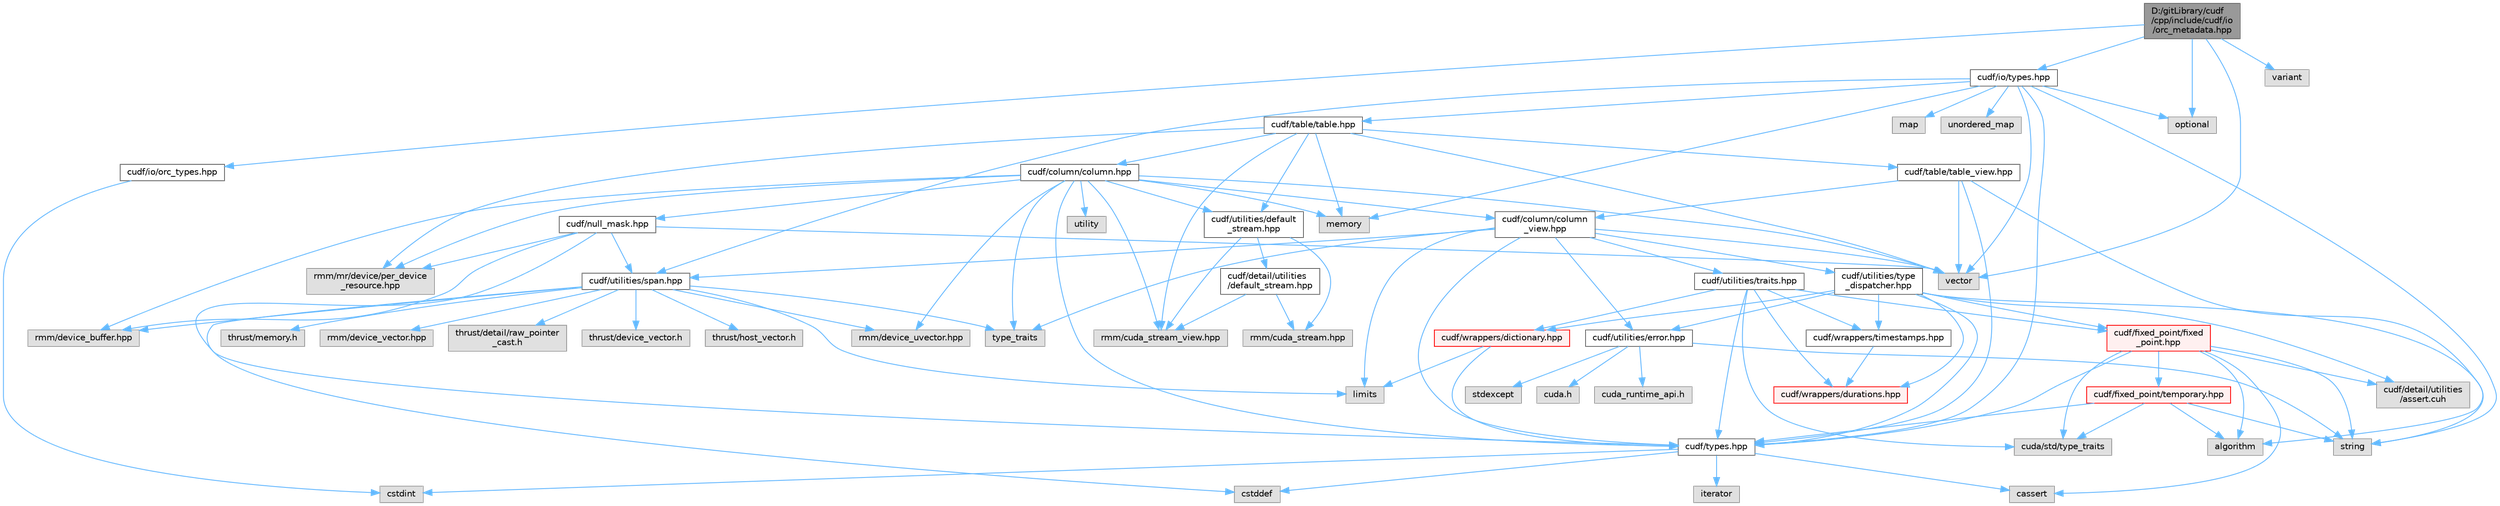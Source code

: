 digraph "D:/gitLibrary/cudf/cpp/include/cudf/io/orc_metadata.hpp"
{
 // LATEX_PDF_SIZE
  bgcolor="transparent";
  edge [fontname=Helvetica,fontsize=10,labelfontname=Helvetica,labelfontsize=10];
  node [fontname=Helvetica,fontsize=10,shape=box,height=0.2,width=0.4];
  Node1 [id="Node000001",label="D:/gitLibrary/cudf\l/cpp/include/cudf/io\l/orc_metadata.hpp",height=0.2,width=0.4,color="gray40", fillcolor="grey60", style="filled", fontcolor="black",tooltip="cuDF-IO freeform API"];
  Node1 -> Node2 [id="edge103_Node000001_Node000002",color="steelblue1",style="solid",tooltip=" "];
  Node2 [id="Node000002",label="cudf/io/orc_types.hpp",height=0.2,width=0.4,color="grey40", fillcolor="white", style="filled",URL="$orc__types_8hpp.html",tooltip=" "];
  Node2 -> Node3 [id="edge104_Node000002_Node000003",color="steelblue1",style="solid",tooltip=" "];
  Node3 [id="Node000003",label="cstdint",height=0.2,width=0.4,color="grey60", fillcolor="#E0E0E0", style="filled",tooltip=" "];
  Node1 -> Node4 [id="edge105_Node000001_Node000004",color="steelblue1",style="solid",tooltip=" "];
  Node4 [id="Node000004",label="cudf/io/types.hpp",height=0.2,width=0.4,color="grey40", fillcolor="white", style="filled",URL="$io_2types_8hpp.html",tooltip="cuDF-IO API type definitions"];
  Node4 -> Node5 [id="edge106_Node000004_Node000005",color="steelblue1",style="solid",tooltip=" "];
  Node5 [id="Node000005",label="cudf/table/table.hpp",height=0.2,width=0.4,color="grey40", fillcolor="white", style="filled",URL="$table_8hpp.html",tooltip="Class definition for cudf::table"];
  Node5 -> Node6 [id="edge107_Node000005_Node000006",color="steelblue1",style="solid",tooltip=" "];
  Node6 [id="Node000006",label="cudf/column/column.hpp",height=0.2,width=0.4,color="grey40", fillcolor="white", style="filled",URL="$column_8hpp.html",tooltip="Class definition for cudf::column"];
  Node6 -> Node7 [id="edge108_Node000006_Node000007",color="steelblue1",style="solid",tooltip=" "];
  Node7 [id="Node000007",label="cudf/column/column\l_view.hpp",height=0.2,width=0.4,color="grey40", fillcolor="white", style="filled",URL="$column__view_8hpp.html",tooltip="column view class definitions"];
  Node7 -> Node8 [id="edge109_Node000007_Node000008",color="steelblue1",style="solid",tooltip=" "];
  Node8 [id="Node000008",label="cudf/types.hpp",height=0.2,width=0.4,color="grey40", fillcolor="white", style="filled",URL="$types_8hpp.html",tooltip="Type declarations for libcudf."];
  Node8 -> Node9 [id="edge110_Node000008_Node000009",color="steelblue1",style="solid",tooltip=" "];
  Node9 [id="Node000009",label="cassert",height=0.2,width=0.4,color="grey60", fillcolor="#E0E0E0", style="filled",tooltip=" "];
  Node8 -> Node10 [id="edge111_Node000008_Node000010",color="steelblue1",style="solid",tooltip=" "];
  Node10 [id="Node000010",label="cstddef",height=0.2,width=0.4,color="grey60", fillcolor="#E0E0E0", style="filled",tooltip=" "];
  Node8 -> Node3 [id="edge112_Node000008_Node000003",color="steelblue1",style="solid",tooltip=" "];
  Node8 -> Node11 [id="edge113_Node000008_Node000011",color="steelblue1",style="solid",tooltip=" "];
  Node11 [id="Node000011",label="iterator",height=0.2,width=0.4,color="grey60", fillcolor="#E0E0E0", style="filled",tooltip=" "];
  Node7 -> Node12 [id="edge114_Node000007_Node000012",color="steelblue1",style="solid",tooltip=" "];
  Node12 [id="Node000012",label="cudf/utilities/error.hpp",height=0.2,width=0.4,color="grey40", fillcolor="white", style="filled",URL="$error_8hpp.html",tooltip=" "];
  Node12 -> Node13 [id="edge115_Node000012_Node000013",color="steelblue1",style="solid",tooltip=" "];
  Node13 [id="Node000013",label="cuda.h",height=0.2,width=0.4,color="grey60", fillcolor="#E0E0E0", style="filled",tooltip=" "];
  Node12 -> Node14 [id="edge116_Node000012_Node000014",color="steelblue1",style="solid",tooltip=" "];
  Node14 [id="Node000014",label="cuda_runtime_api.h",height=0.2,width=0.4,color="grey60", fillcolor="#E0E0E0", style="filled",tooltip=" "];
  Node12 -> Node15 [id="edge117_Node000012_Node000015",color="steelblue1",style="solid",tooltip=" "];
  Node15 [id="Node000015",label="stdexcept",height=0.2,width=0.4,color="grey60", fillcolor="#E0E0E0", style="filled",tooltip=" "];
  Node12 -> Node16 [id="edge118_Node000012_Node000016",color="steelblue1",style="solid",tooltip=" "];
  Node16 [id="Node000016",label="string",height=0.2,width=0.4,color="grey60", fillcolor="#E0E0E0", style="filled",tooltip=" "];
  Node7 -> Node17 [id="edge119_Node000007_Node000017",color="steelblue1",style="solid",tooltip=" "];
  Node17 [id="Node000017",label="cudf/utilities/span.hpp",height=0.2,width=0.4,color="grey40", fillcolor="white", style="filled",URL="$span_8hpp.html",tooltip=" "];
  Node17 -> Node18 [id="edge120_Node000017_Node000018",color="steelblue1",style="solid",tooltip=" "];
  Node18 [id="Node000018",label="rmm/device_buffer.hpp",height=0.2,width=0.4,color="grey60", fillcolor="#E0E0E0", style="filled",tooltip=" "];
  Node17 -> Node19 [id="edge121_Node000017_Node000019",color="steelblue1",style="solid",tooltip=" "];
  Node19 [id="Node000019",label="rmm/device_uvector.hpp",height=0.2,width=0.4,color="grey60", fillcolor="#E0E0E0", style="filled",tooltip=" "];
  Node17 -> Node20 [id="edge122_Node000017_Node000020",color="steelblue1",style="solid",tooltip=" "];
  Node20 [id="Node000020",label="rmm/device_vector.hpp",height=0.2,width=0.4,color="grey60", fillcolor="#E0E0E0", style="filled",tooltip=" "];
  Node17 -> Node21 [id="edge123_Node000017_Node000021",color="steelblue1",style="solid",tooltip=" "];
  Node21 [id="Node000021",label="thrust/detail/raw_pointer\l_cast.h",height=0.2,width=0.4,color="grey60", fillcolor="#E0E0E0", style="filled",tooltip=" "];
  Node17 -> Node22 [id="edge124_Node000017_Node000022",color="steelblue1",style="solid",tooltip=" "];
  Node22 [id="Node000022",label="thrust/device_vector.h",height=0.2,width=0.4,color="grey60", fillcolor="#E0E0E0", style="filled",tooltip=" "];
  Node17 -> Node23 [id="edge125_Node000017_Node000023",color="steelblue1",style="solid",tooltip=" "];
  Node23 [id="Node000023",label="thrust/host_vector.h",height=0.2,width=0.4,color="grey60", fillcolor="#E0E0E0", style="filled",tooltip=" "];
  Node17 -> Node24 [id="edge126_Node000017_Node000024",color="steelblue1",style="solid",tooltip=" "];
  Node24 [id="Node000024",label="thrust/memory.h",height=0.2,width=0.4,color="grey60", fillcolor="#E0E0E0", style="filled",tooltip=" "];
  Node17 -> Node10 [id="edge127_Node000017_Node000010",color="steelblue1",style="solid",tooltip=" "];
  Node17 -> Node25 [id="edge128_Node000017_Node000025",color="steelblue1",style="solid",tooltip=" "];
  Node25 [id="Node000025",label="limits",height=0.2,width=0.4,color="grey60", fillcolor="#E0E0E0", style="filled",tooltip=" "];
  Node17 -> Node26 [id="edge129_Node000017_Node000026",color="steelblue1",style="solid",tooltip=" "];
  Node26 [id="Node000026",label="type_traits",height=0.2,width=0.4,color="grey60", fillcolor="#E0E0E0", style="filled",tooltip=" "];
  Node7 -> Node27 [id="edge130_Node000007_Node000027",color="steelblue1",style="solid",tooltip=" "];
  Node27 [id="Node000027",label="cudf/utilities/traits.hpp",height=0.2,width=0.4,color="grey40", fillcolor="white", style="filled",URL="$traits_8hpp.html",tooltip=" "];
  Node27 -> Node28 [id="edge131_Node000027_Node000028",color="steelblue1",style="solid",tooltip=" "];
  Node28 [id="Node000028",label="cudf/fixed_point/fixed\l_point.hpp",height=0.2,width=0.4,color="red", fillcolor="#FFF0F0", style="filled",URL="$fixed__point_8hpp.html",tooltip="Class definition for fixed point data type"];
  Node28 -> Node29 [id="edge132_Node000028_Node000029",color="steelblue1",style="solid",tooltip=" "];
  Node29 [id="Node000029",label="cudf/detail/utilities\l/assert.cuh",height=0.2,width=0.4,color="grey60", fillcolor="#E0E0E0", style="filled",tooltip=" "];
  Node28 -> Node30 [id="edge133_Node000028_Node000030",color="steelblue1",style="solid",tooltip=" "];
  Node30 [id="Node000030",label="cudf/fixed_point/temporary.hpp",height=0.2,width=0.4,color="red", fillcolor="#FFF0F0", style="filled",URL="$temporary_8hpp.html",tooltip=" "];
  Node30 -> Node8 [id="edge134_Node000030_Node000008",color="steelblue1",style="solid",tooltip=" "];
  Node30 -> Node33 [id="edge135_Node000030_Node000033",color="steelblue1",style="solid",tooltip=" "];
  Node33 [id="Node000033",label="cuda/std/type_traits",height=0.2,width=0.4,color="grey60", fillcolor="#E0E0E0", style="filled",tooltip=" "];
  Node30 -> Node34 [id="edge136_Node000030_Node000034",color="steelblue1",style="solid",tooltip=" "];
  Node34 [id="Node000034",label="algorithm",height=0.2,width=0.4,color="grey60", fillcolor="#E0E0E0", style="filled",tooltip=" "];
  Node30 -> Node16 [id="edge137_Node000030_Node000016",color="steelblue1",style="solid",tooltip=" "];
  Node28 -> Node8 [id="edge138_Node000028_Node000008",color="steelblue1",style="solid",tooltip=" "];
  Node28 -> Node33 [id="edge139_Node000028_Node000033",color="steelblue1",style="solid",tooltip=" "];
  Node28 -> Node34 [id="edge140_Node000028_Node000034",color="steelblue1",style="solid",tooltip=" "];
  Node28 -> Node9 [id="edge141_Node000028_Node000009",color="steelblue1",style="solid",tooltip=" "];
  Node28 -> Node16 [id="edge142_Node000028_Node000016",color="steelblue1",style="solid",tooltip=" "];
  Node27 -> Node8 [id="edge143_Node000027_Node000008",color="steelblue1",style="solid",tooltip=" "];
  Node27 -> Node36 [id="edge144_Node000027_Node000036",color="steelblue1",style="solid",tooltip=" "];
  Node36 [id="Node000036",label="cudf/wrappers/dictionary.hpp",height=0.2,width=0.4,color="red", fillcolor="#FFF0F0", style="filled",URL="$dictionary_8hpp.html",tooltip="Concrete type definition for dictionary columns."];
  Node36 -> Node8 [id="edge145_Node000036_Node000008",color="steelblue1",style="solid",tooltip=" "];
  Node36 -> Node25 [id="edge146_Node000036_Node000025",color="steelblue1",style="solid",tooltip=" "];
  Node27 -> Node38 [id="edge147_Node000027_Node000038",color="steelblue1",style="solid",tooltip=" "];
  Node38 [id="Node000038",label="cudf/wrappers/durations.hpp",height=0.2,width=0.4,color="red", fillcolor="#FFF0F0", style="filled",URL="$durations_8hpp.html",tooltip="Concrete type definitions for int32_t and int64_t durations in varying resolutions."];
  Node27 -> Node40 [id="edge148_Node000027_Node000040",color="steelblue1",style="solid",tooltip=" "];
  Node40 [id="Node000040",label="cudf/wrappers/timestamps.hpp",height=0.2,width=0.4,color="grey40", fillcolor="white", style="filled",URL="$timestamps_8hpp.html",tooltip="Concrete type definitions for int32_t and int64_t timestamps in varying resolutions as durations sinc..."];
  Node40 -> Node38 [id="edge149_Node000040_Node000038",color="steelblue1",style="solid",tooltip=" "];
  Node27 -> Node33 [id="edge150_Node000027_Node000033",color="steelblue1",style="solid",tooltip=" "];
  Node7 -> Node41 [id="edge151_Node000007_Node000041",color="steelblue1",style="solid",tooltip=" "];
  Node41 [id="Node000041",label="cudf/utilities/type\l_dispatcher.hpp",height=0.2,width=0.4,color="grey40", fillcolor="white", style="filled",URL="$type__dispatcher_8hpp.html",tooltip="Defines the mapping between cudf::type_id runtime type information and concrete C++ types."];
  Node41 -> Node29 [id="edge152_Node000041_Node000029",color="steelblue1",style="solid",tooltip=" "];
  Node41 -> Node28 [id="edge153_Node000041_Node000028",color="steelblue1",style="solid",tooltip=" "];
  Node41 -> Node8 [id="edge154_Node000041_Node000008",color="steelblue1",style="solid",tooltip=" "];
  Node41 -> Node12 [id="edge155_Node000041_Node000012",color="steelblue1",style="solid",tooltip=" "];
  Node41 -> Node36 [id="edge156_Node000041_Node000036",color="steelblue1",style="solid",tooltip=" "];
  Node41 -> Node38 [id="edge157_Node000041_Node000038",color="steelblue1",style="solid",tooltip=" "];
  Node41 -> Node40 [id="edge158_Node000041_Node000040",color="steelblue1",style="solid",tooltip=" "];
  Node41 -> Node16 [id="edge159_Node000041_Node000016",color="steelblue1",style="solid",tooltip=" "];
  Node7 -> Node25 [id="edge160_Node000007_Node000025",color="steelblue1",style="solid",tooltip=" "];
  Node7 -> Node26 [id="edge161_Node000007_Node000026",color="steelblue1",style="solid",tooltip=" "];
  Node7 -> Node42 [id="edge162_Node000007_Node000042",color="steelblue1",style="solid",tooltip=" "];
  Node42 [id="Node000042",label="vector",height=0.2,width=0.4,color="grey60", fillcolor="#E0E0E0", style="filled",tooltip=" "];
  Node6 -> Node43 [id="edge163_Node000006_Node000043",color="steelblue1",style="solid",tooltip=" "];
  Node43 [id="Node000043",label="cudf/null_mask.hpp",height=0.2,width=0.4,color="grey40", fillcolor="white", style="filled",URL="$null__mask_8hpp.html",tooltip="APIs for managing validity bitmasks"];
  Node43 -> Node8 [id="edge164_Node000043_Node000008",color="steelblue1",style="solid",tooltip=" "];
  Node43 -> Node17 [id="edge165_Node000043_Node000017",color="steelblue1",style="solid",tooltip=" "];
  Node43 -> Node18 [id="edge166_Node000043_Node000018",color="steelblue1",style="solid",tooltip=" "];
  Node43 -> Node44 [id="edge167_Node000043_Node000044",color="steelblue1",style="solid",tooltip=" "];
  Node44 [id="Node000044",label="rmm/mr/device/per_device\l_resource.hpp",height=0.2,width=0.4,color="grey60", fillcolor="#E0E0E0", style="filled",tooltip=" "];
  Node43 -> Node42 [id="edge168_Node000043_Node000042",color="steelblue1",style="solid",tooltip=" "];
  Node6 -> Node8 [id="edge169_Node000006_Node000008",color="steelblue1",style="solid",tooltip=" "];
  Node6 -> Node45 [id="edge170_Node000006_Node000045",color="steelblue1",style="solid",tooltip=" "];
  Node45 [id="Node000045",label="cudf/utilities/default\l_stream.hpp",height=0.2,width=0.4,color="grey40", fillcolor="white", style="filled",URL="$utilities_2default__stream_8hpp.html",tooltip=" "];
  Node45 -> Node46 [id="edge171_Node000045_Node000046",color="steelblue1",style="solid",tooltip=" "];
  Node46 [id="Node000046",label="cudf/detail/utilities\l/default_stream.hpp",height=0.2,width=0.4,color="grey40", fillcolor="white", style="filled",URL="$detail_2utilities_2default__stream_8hpp.html",tooltip=" "];
  Node46 -> Node47 [id="edge172_Node000046_Node000047",color="steelblue1",style="solid",tooltip=" "];
  Node47 [id="Node000047",label="rmm/cuda_stream.hpp",height=0.2,width=0.4,color="grey60", fillcolor="#E0E0E0", style="filled",tooltip=" "];
  Node46 -> Node48 [id="edge173_Node000046_Node000048",color="steelblue1",style="solid",tooltip=" "];
  Node48 [id="Node000048",label="rmm/cuda_stream_view.hpp",height=0.2,width=0.4,color="grey60", fillcolor="#E0E0E0", style="filled",tooltip=" "];
  Node45 -> Node47 [id="edge174_Node000045_Node000047",color="steelblue1",style="solid",tooltip=" "];
  Node45 -> Node48 [id="edge175_Node000045_Node000048",color="steelblue1",style="solid",tooltip=" "];
  Node6 -> Node48 [id="edge176_Node000006_Node000048",color="steelblue1",style="solid",tooltip=" "];
  Node6 -> Node18 [id="edge177_Node000006_Node000018",color="steelblue1",style="solid",tooltip=" "];
  Node6 -> Node19 [id="edge178_Node000006_Node000019",color="steelblue1",style="solid",tooltip=" "];
  Node6 -> Node44 [id="edge179_Node000006_Node000044",color="steelblue1",style="solid",tooltip=" "];
  Node6 -> Node49 [id="edge180_Node000006_Node000049",color="steelblue1",style="solid",tooltip=" "];
  Node49 [id="Node000049",label="memory",height=0.2,width=0.4,color="grey60", fillcolor="#E0E0E0", style="filled",tooltip=" "];
  Node6 -> Node26 [id="edge181_Node000006_Node000026",color="steelblue1",style="solid",tooltip=" "];
  Node6 -> Node50 [id="edge182_Node000006_Node000050",color="steelblue1",style="solid",tooltip=" "];
  Node50 [id="Node000050",label="utility",height=0.2,width=0.4,color="grey60", fillcolor="#E0E0E0", style="filled",tooltip=" "];
  Node6 -> Node42 [id="edge183_Node000006_Node000042",color="steelblue1",style="solid",tooltip=" "];
  Node5 -> Node51 [id="edge184_Node000005_Node000051",color="steelblue1",style="solid",tooltip=" "];
  Node51 [id="Node000051",label="cudf/table/table_view.hpp",height=0.2,width=0.4,color="grey40", fillcolor="white", style="filled",URL="$table__view_8hpp.html",tooltip="Class definitions for (mutable)_table_view"];
  Node51 -> Node7 [id="edge185_Node000051_Node000007",color="steelblue1",style="solid",tooltip=" "];
  Node51 -> Node8 [id="edge186_Node000051_Node000008",color="steelblue1",style="solid",tooltip=" "];
  Node51 -> Node34 [id="edge187_Node000051_Node000034",color="steelblue1",style="solid",tooltip=" "];
  Node51 -> Node42 [id="edge188_Node000051_Node000042",color="steelblue1",style="solid",tooltip=" "];
  Node5 -> Node45 [id="edge189_Node000005_Node000045",color="steelblue1",style="solid",tooltip=" "];
  Node5 -> Node48 [id="edge190_Node000005_Node000048",color="steelblue1",style="solid",tooltip=" "];
  Node5 -> Node44 [id="edge191_Node000005_Node000044",color="steelblue1",style="solid",tooltip=" "];
  Node5 -> Node49 [id="edge192_Node000005_Node000049",color="steelblue1",style="solid",tooltip=" "];
  Node5 -> Node42 [id="edge193_Node000005_Node000042",color="steelblue1",style="solid",tooltip=" "];
  Node4 -> Node8 [id="edge194_Node000004_Node000008",color="steelblue1",style="solid",tooltip=" "];
  Node4 -> Node17 [id="edge195_Node000004_Node000017",color="steelblue1",style="solid",tooltip=" "];
  Node4 -> Node52 [id="edge196_Node000004_Node000052",color="steelblue1",style="solid",tooltip=" "];
  Node52 [id="Node000052",label="map",height=0.2,width=0.4,color="grey60", fillcolor="#E0E0E0", style="filled",tooltip=" "];
  Node4 -> Node49 [id="edge197_Node000004_Node000049",color="steelblue1",style="solid",tooltip=" "];
  Node4 -> Node53 [id="edge198_Node000004_Node000053",color="steelblue1",style="solid",tooltip=" "];
  Node53 [id="Node000053",label="optional",height=0.2,width=0.4,color="grey60", fillcolor="#E0E0E0", style="filled",tooltip=" "];
  Node4 -> Node16 [id="edge199_Node000004_Node000016",color="steelblue1",style="solid",tooltip=" "];
  Node4 -> Node54 [id="edge200_Node000004_Node000054",color="steelblue1",style="solid",tooltip=" "];
  Node54 [id="Node000054",label="unordered_map",height=0.2,width=0.4,color="grey60", fillcolor="#E0E0E0", style="filled",tooltip=" "];
  Node4 -> Node42 [id="edge201_Node000004_Node000042",color="steelblue1",style="solid",tooltip=" "];
  Node1 -> Node53 [id="edge202_Node000001_Node000053",color="steelblue1",style="solid",tooltip=" "];
  Node1 -> Node55 [id="edge203_Node000001_Node000055",color="steelblue1",style="solid",tooltip=" "];
  Node55 [id="Node000055",label="variant",height=0.2,width=0.4,color="grey60", fillcolor="#E0E0E0", style="filled",tooltip=" "];
  Node1 -> Node42 [id="edge204_Node000001_Node000042",color="steelblue1",style="solid",tooltip=" "];
}
